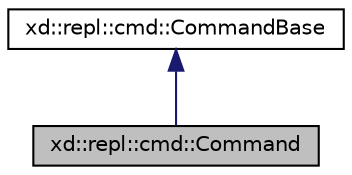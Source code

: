 digraph "xd::repl::cmd::Command"
{
  edge [fontname="Helvetica",fontsize="10",labelfontname="Helvetica",labelfontsize="10"];
  node [fontname="Helvetica",fontsize="10",shape=record];
  Node2 [label="xd::repl::cmd::Command",height=0.2,width=0.4,color="black", fillcolor="grey75", style="filled", fontcolor="black"];
  Node3 -> Node2 [dir="back",color="midnightblue",fontsize="10",style="solid",fontname="Helvetica"];
  Node3 [label="xd::repl::cmd::CommandBase",height=0.2,width=0.4,color="black", fillcolor="white", style="filled",URL="$classxd_1_1repl_1_1cmd_1_1_command_base.html"];
}
